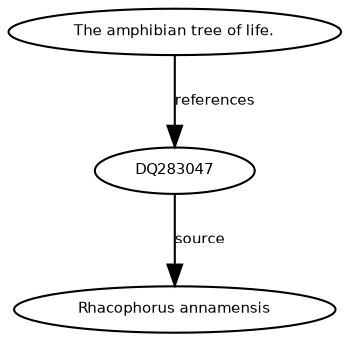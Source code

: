 digraph G {
size="3,3";
node [fontsize=7, fontname="Helvetica"];
edge [fontsize=7, fontname="Helvetica"];
node0 [label="DQ283047", width=0.27433100247,height=0.27433100247];
node1 [label="The amphibian tree of life.", width=0.27433100247,height=0.27433100247];
node2 [label="Rhacophorus annamensis", width=0.27433100247,height=0.27433100247];
node1 -> node0 [label="references"];
node0 -> node2 [label="source"];
}

